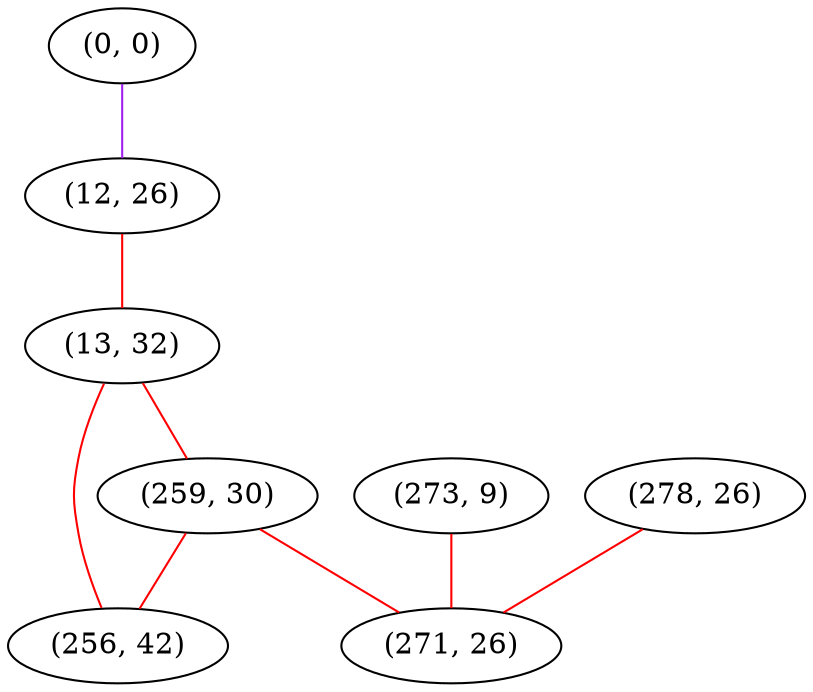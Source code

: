 graph "" {
"(0, 0)";
"(273, 9)";
"(12, 26)";
"(13, 32)";
"(278, 26)";
"(259, 30)";
"(256, 42)";
"(271, 26)";
"(0, 0)" -- "(12, 26)"  [color=purple, key=0, weight=4];
"(273, 9)" -- "(271, 26)"  [color=red, key=0, weight=1];
"(12, 26)" -- "(13, 32)"  [color=red, key=0, weight=1];
"(13, 32)" -- "(256, 42)"  [color=red, key=0, weight=1];
"(13, 32)" -- "(259, 30)"  [color=red, key=0, weight=1];
"(278, 26)" -- "(271, 26)"  [color=red, key=0, weight=1];
"(259, 30)" -- "(271, 26)"  [color=red, key=0, weight=1];
"(259, 30)" -- "(256, 42)"  [color=red, key=0, weight=1];
}
